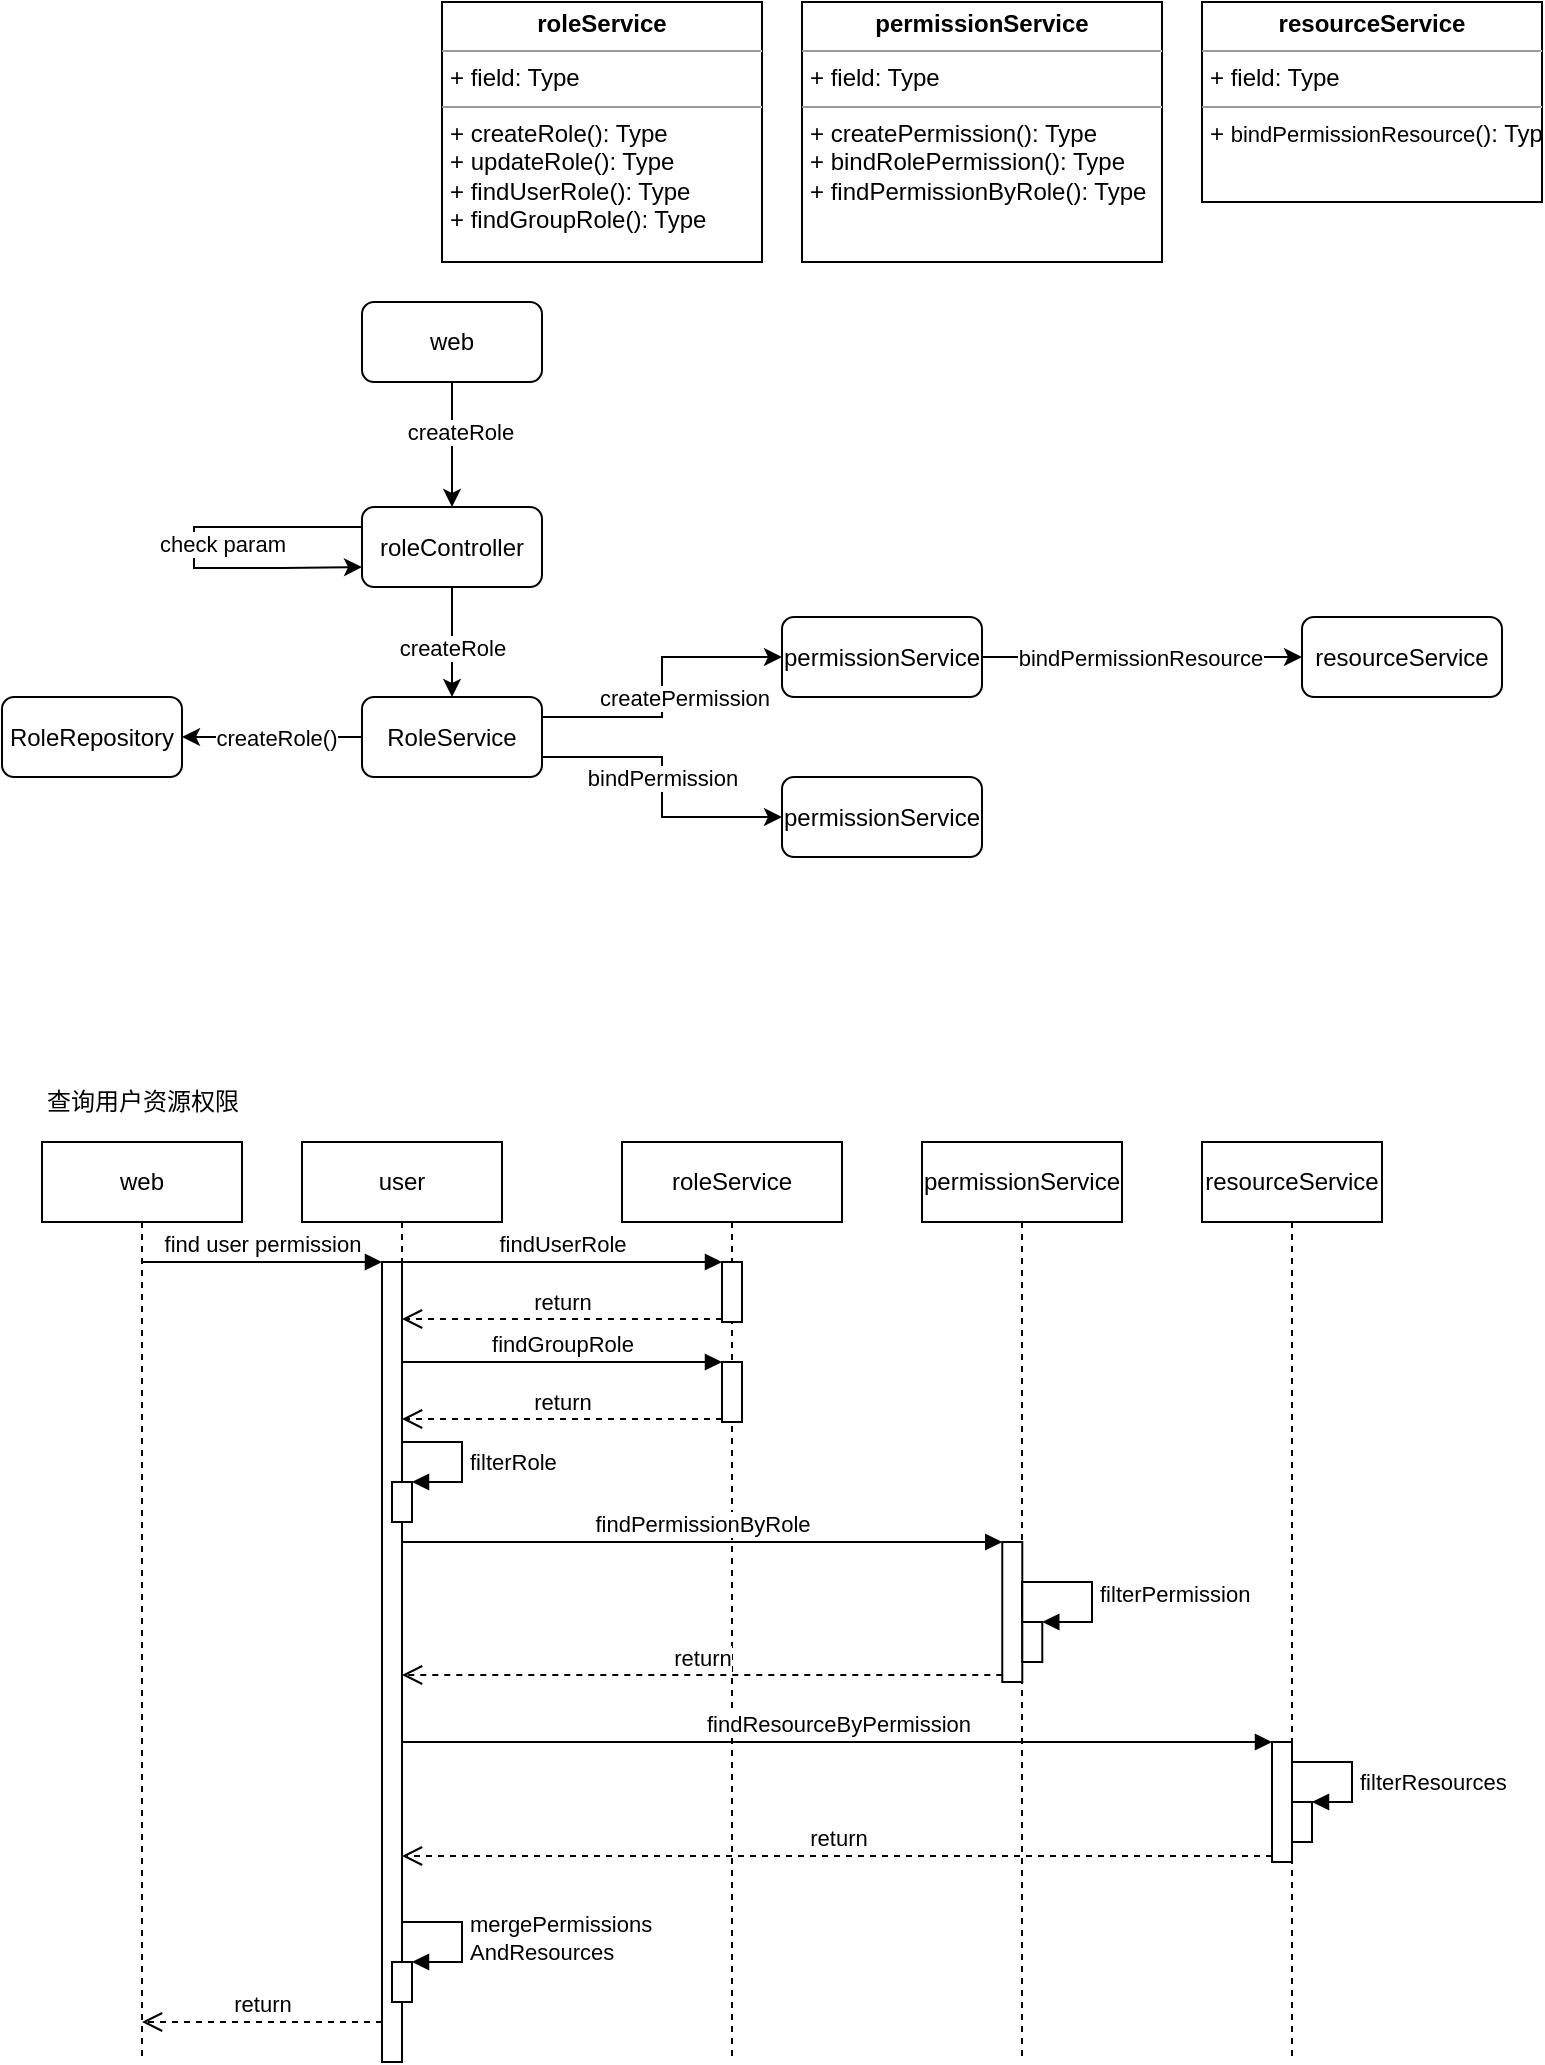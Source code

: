 <mxfile version="16.2.2" type="github">
  <diagram id="Lecb5YTUXgQ9bfZf-A8x" name="Page-1">
    <mxGraphModel dx="1358" dy="761" grid="1" gridSize="10" guides="1" tooltips="1" connect="1" arrows="1" fold="1" page="1" pageScale="1" pageWidth="827" pageHeight="1169" math="0" shadow="0">
      <root>
        <mxCell id="0" />
        <mxCell id="1" parent="0" />
        <mxCell id="Gfb8r4W2IXasRSdZ64gj-91" value="&lt;p style=&quot;margin: 0px ; margin-top: 4px ; text-align: center&quot;&gt;&lt;b&gt;permissionService&lt;/b&gt;&lt;/p&gt;&lt;hr size=&quot;1&quot;&gt;&lt;p style=&quot;margin: 0px ; margin-left: 4px&quot;&gt;+ field: Type&lt;/p&gt;&lt;hr size=&quot;1&quot;&gt;&lt;p style=&quot;margin: 0px ; margin-left: 4px&quot;&gt;+ createPermission(): Type&lt;/p&gt;&lt;p style=&quot;margin: 0px ; margin-left: 4px&quot;&gt;+ bindRolePermission(): Type&lt;br&gt;&lt;/p&gt;&lt;p style=&quot;margin: 0px ; margin-left: 4px&quot;&gt;+ findPermissionByRole(): Type&lt;br&gt;&lt;/p&gt;" style="verticalAlign=top;align=left;overflow=fill;fontSize=12;fontFamily=Helvetica;html=1;" parent="1" vertex="1">
          <mxGeometry x="430" y="10" width="180" height="130" as="geometry" />
        </mxCell>
        <mxCell id="Gfb8r4W2IXasRSdZ64gj-50" value="&lt;p style=&quot;margin: 0px ; margin-top: 4px ; text-align: center&quot;&gt;&lt;b&gt;resourceService&lt;/b&gt;&lt;/p&gt;&lt;hr size=&quot;1&quot;&gt;&lt;p style=&quot;margin: 0px ; margin-left: 4px&quot;&gt;+ field: Type&lt;/p&gt;&lt;hr size=&quot;1&quot;&gt;&lt;p style=&quot;margin: 0px ; margin-left: 4px&quot;&gt;&lt;span&gt;+&amp;nbsp;&lt;/span&gt;&lt;span style=&quot;font-size: 11px ; text-align: center ; background-color: rgb(255 , 255 , 255)&quot;&gt;bindPermissionResource&lt;/span&gt;&lt;span&gt;(): Type&lt;/span&gt;&lt;br&gt;&lt;/p&gt;" style="verticalAlign=top;align=left;overflow=fill;fontSize=12;fontFamily=Helvetica;html=1;" parent="1" vertex="1">
          <mxGeometry x="630" y="10" width="170" height="100" as="geometry" />
        </mxCell>
        <mxCell id="Gfb8r4W2IXasRSdZ64gj-131" value="&lt;p style=&quot;margin: 0px ; margin-top: 4px ; text-align: center&quot;&gt;&lt;b&gt;roleService&lt;/b&gt;&lt;/p&gt;&lt;hr size=&quot;1&quot;&gt;&lt;p style=&quot;margin: 0px ; margin-left: 4px&quot;&gt;+ field: Type&lt;/p&gt;&lt;hr size=&quot;1&quot;&gt;&lt;p style=&quot;margin: 0px ; margin-left: 4px&quot;&gt;+ createRole(): Type&lt;/p&gt;&lt;p style=&quot;margin: 0px ; margin-left: 4px&quot;&gt;+ updateRole(): Type&lt;br&gt;&lt;/p&gt;&lt;p style=&quot;margin: 0px ; margin-left: 4px&quot;&gt;+ findUserRole(): Type&lt;br&gt;&lt;/p&gt;&lt;p style=&quot;margin: 0px ; margin-left: 4px&quot;&gt;+ findGroupRole(): Type&lt;br&gt;&lt;/p&gt;" style="verticalAlign=top;align=left;overflow=fill;fontSize=12;fontFamily=Helvetica;html=1;" parent="1" vertex="1">
          <mxGeometry x="250" y="10" width="160" height="130" as="geometry" />
        </mxCell>
        <mxCell id="dYymay2B3Ynfmi_B4KFz-16" value="" style="group" vertex="1" connectable="0" parent="1">
          <mxGeometry x="30" y="160" width="750" height="277.5" as="geometry" />
        </mxCell>
        <mxCell id="Gfb8r4W2IXasRSdZ64gj-1" value="web" style="rounded=1;whiteSpace=wrap;html=1;" parent="dYymay2B3Ynfmi_B4KFz-16" vertex="1">
          <mxGeometry x="180" width="90" height="40" as="geometry" />
        </mxCell>
        <mxCell id="Gfb8r4W2IXasRSdZ64gj-68" style="edgeStyle=orthogonalEdgeStyle;rounded=0;orthogonalLoop=1;jettySize=auto;html=1;exitX=0;exitY=0.25;exitDx=0;exitDy=0;entryX=0;entryY=0.75;entryDx=0;entryDy=0;" parent="dYymay2B3Ynfmi_B4KFz-16" source="Gfb8r4W2IXasRSdZ64gj-2" target="Gfb8r4W2IXasRSdZ64gj-2" edge="1">
          <mxGeometry relative="1" as="geometry">
            <mxPoint x="140" y="110" as="targetPoint" />
            <mxPoint x="95" y="110" as="sourcePoint" />
            <Array as="points">
              <mxPoint x="96" y="113" />
              <mxPoint x="96" y="133" />
              <mxPoint x="140" y="133" />
            </Array>
          </mxGeometry>
        </mxCell>
        <mxCell id="Gfb8r4W2IXasRSdZ64gj-69" value="check param" style="edgeLabel;html=1;align=center;verticalAlign=middle;resizable=0;points=[];" parent="Gfb8r4W2IXasRSdZ64gj-68" vertex="1" connectable="0">
          <mxGeometry x="-0.204" y="-3" relative="1" as="geometry">
            <mxPoint x="5" y="11" as="offset" />
          </mxGeometry>
        </mxCell>
        <mxCell id="Gfb8r4W2IXasRSdZ64gj-2" value="roleController" style="rounded=1;whiteSpace=wrap;html=1;" parent="dYymay2B3Ynfmi_B4KFz-16" vertex="1">
          <mxGeometry x="180" y="102.5" width="90" height="40" as="geometry" />
        </mxCell>
        <mxCell id="Gfb8r4W2IXasRSdZ64gj-3" style="edgeStyle=orthogonalEdgeStyle;rounded=0;orthogonalLoop=1;jettySize=auto;html=1;exitX=0.5;exitY=1;exitDx=0;exitDy=0;entryX=0.5;entryY=0;entryDx=0;entryDy=0;" parent="dYymay2B3Ynfmi_B4KFz-16" source="Gfb8r4W2IXasRSdZ64gj-1" target="Gfb8r4W2IXasRSdZ64gj-2" edge="1">
          <mxGeometry relative="1" as="geometry" />
        </mxCell>
        <mxCell id="Gfb8r4W2IXasRSdZ64gj-4" value="createRole" style="edgeLabel;html=1;align=center;verticalAlign=middle;resizable=0;points=[];" parent="Gfb8r4W2IXasRSdZ64gj-3" vertex="1" connectable="0">
          <mxGeometry x="-0.21" relative="1" as="geometry">
            <mxPoint x="4" as="offset" />
          </mxGeometry>
        </mxCell>
        <mxCell id="Gfb8r4W2IXasRSdZ64gj-5" value="RoleService" style="rounded=1;whiteSpace=wrap;html=1;" parent="dYymay2B3Ynfmi_B4KFz-16" vertex="1">
          <mxGeometry x="180" y="197.5" width="90" height="40" as="geometry" />
        </mxCell>
        <mxCell id="Gfb8r4W2IXasRSdZ64gj-6" style="edgeStyle=orthogonalEdgeStyle;rounded=0;orthogonalLoop=1;jettySize=auto;html=1;exitX=0.5;exitY=1;exitDx=0;exitDy=0;" parent="dYymay2B3Ynfmi_B4KFz-16" source="Gfb8r4W2IXasRSdZ64gj-2" target="Gfb8r4W2IXasRSdZ64gj-5" edge="1">
          <mxGeometry relative="1" as="geometry" />
        </mxCell>
        <mxCell id="Gfb8r4W2IXasRSdZ64gj-10" value="createRole" style="edgeLabel;html=1;align=center;verticalAlign=middle;resizable=0;points=[];" parent="Gfb8r4W2IXasRSdZ64gj-6" vertex="1" connectable="0">
          <mxGeometry x="0.226" y="-3" relative="1" as="geometry">
            <mxPoint x="3" y="-3" as="offset" />
          </mxGeometry>
        </mxCell>
        <mxCell id="Gfb8r4W2IXasRSdZ64gj-11" value="RoleRepository" style="rounded=1;whiteSpace=wrap;html=1;" parent="dYymay2B3Ynfmi_B4KFz-16" vertex="1">
          <mxGeometry y="197.5" width="90" height="40" as="geometry" />
        </mxCell>
        <mxCell id="Gfb8r4W2IXasRSdZ64gj-20" style="edgeStyle=orthogonalEdgeStyle;rounded=0;orthogonalLoop=1;jettySize=auto;html=1;exitX=0;exitY=0.5;exitDx=0;exitDy=0;" parent="dYymay2B3Ynfmi_B4KFz-16" source="Gfb8r4W2IXasRSdZ64gj-5" target="Gfb8r4W2IXasRSdZ64gj-11" edge="1">
          <mxGeometry relative="1" as="geometry">
            <mxPoint x="96" y="218" as="targetPoint" />
            <Array as="points" />
          </mxGeometry>
        </mxCell>
        <mxCell id="Gfb8r4W2IXasRSdZ64gj-21" value="createRole()" style="edgeLabel;html=1;align=center;verticalAlign=middle;resizable=0;points=[];" parent="Gfb8r4W2IXasRSdZ64gj-20" vertex="1" connectable="0">
          <mxGeometry x="-0.35" y="-2" relative="1" as="geometry">
            <mxPoint x="-14" y="2" as="offset" />
          </mxGeometry>
        </mxCell>
        <mxCell id="Gfb8r4W2IXasRSdZ64gj-53" value="permissionService" style="rounded=1;whiteSpace=wrap;html=1;" parent="dYymay2B3Ynfmi_B4KFz-16" vertex="1">
          <mxGeometry x="390" y="157.5" width="100" height="40" as="geometry" />
        </mxCell>
        <mxCell id="Gfb8r4W2IXasRSdZ64gj-80" style="edgeStyle=orthogonalEdgeStyle;rounded=0;orthogonalLoop=1;jettySize=auto;html=1;exitX=1;exitY=0.25;exitDx=0;exitDy=0;entryX=0;entryY=0.5;entryDx=0;entryDy=0;" parent="dYymay2B3Ynfmi_B4KFz-16" source="Gfb8r4W2IXasRSdZ64gj-5" target="Gfb8r4W2IXasRSdZ64gj-53" edge="1">
          <mxGeometry relative="1" as="geometry">
            <mxPoint x="406" y="217.5" as="sourcePoint" />
            <mxPoint x="406" y="207" as="targetPoint" />
          </mxGeometry>
        </mxCell>
        <mxCell id="dYymay2B3Ynfmi_B4KFz-4" value="createPermission" style="edgeLabel;html=1;align=center;verticalAlign=middle;resizable=0;points=[];" vertex="1" connectable="0" parent="Gfb8r4W2IXasRSdZ64gj-80">
          <mxGeometry x="-0.233" y="1" relative="1" as="geometry">
            <mxPoint x="13" y="-9" as="offset" />
          </mxGeometry>
        </mxCell>
        <mxCell id="dYymay2B3Ynfmi_B4KFz-5" value="permissionService" style="rounded=1;whiteSpace=wrap;html=1;" vertex="1" parent="dYymay2B3Ynfmi_B4KFz-16">
          <mxGeometry x="390" y="237.5" width="100" height="40" as="geometry" />
        </mxCell>
        <mxCell id="dYymay2B3Ynfmi_B4KFz-6" style="edgeStyle=orthogonalEdgeStyle;rounded=0;orthogonalLoop=1;jettySize=auto;html=1;exitX=1;exitY=0.75;exitDx=0;exitDy=0;entryX=0;entryY=0.5;entryDx=0;entryDy=0;" edge="1" parent="dYymay2B3Ynfmi_B4KFz-16" source="Gfb8r4W2IXasRSdZ64gj-5" target="dYymay2B3Ynfmi_B4KFz-5">
          <mxGeometry relative="1" as="geometry" />
        </mxCell>
        <mxCell id="dYymay2B3Ynfmi_B4KFz-8" value="bindPermission" style="edgeLabel;html=1;align=center;verticalAlign=middle;resizable=0;points=[];" vertex="1" connectable="0" parent="dYymay2B3Ynfmi_B4KFz-6">
          <mxGeometry x="-0.393" y="-1" relative="1" as="geometry">
            <mxPoint x="14" y="9" as="offset" />
          </mxGeometry>
        </mxCell>
        <mxCell id="dYymay2B3Ynfmi_B4KFz-13" value="resourceService" style="rounded=1;whiteSpace=wrap;html=1;" vertex="1" parent="dYymay2B3Ynfmi_B4KFz-16">
          <mxGeometry x="650" y="157.5" width="100" height="40" as="geometry" />
        </mxCell>
        <mxCell id="dYymay2B3Ynfmi_B4KFz-14" style="edgeStyle=orthogonalEdgeStyle;rounded=0;orthogonalLoop=1;jettySize=auto;html=1;exitX=1;exitY=0.5;exitDx=0;exitDy=0;entryX=0;entryY=0.5;entryDx=0;entryDy=0;" edge="1" parent="dYymay2B3Ynfmi_B4KFz-16" source="Gfb8r4W2IXasRSdZ64gj-53" target="dYymay2B3Ynfmi_B4KFz-13">
          <mxGeometry relative="1" as="geometry" />
        </mxCell>
        <mxCell id="dYymay2B3Ynfmi_B4KFz-15" value="bindPermissionResource" style="edgeLabel;html=1;align=center;verticalAlign=middle;resizable=0;points=[];" vertex="1" connectable="0" parent="dYymay2B3Ynfmi_B4KFz-14">
          <mxGeometry x="-0.335" relative="1" as="geometry">
            <mxPoint x="26" as="offset" />
          </mxGeometry>
        </mxCell>
        <mxCell id="dYymay2B3Ynfmi_B4KFz-119" value="查询用户资源权限" style="text;html=1;align=center;verticalAlign=middle;resizable=0;points=[];autosize=1;strokeColor=none;fillColor=none;" vertex="1" parent="1">
          <mxGeometry x="45" y="550" width="110" height="20" as="geometry" />
        </mxCell>
        <mxCell id="dYymay2B3Ynfmi_B4KFz-87" value="web" style="shape=umlLifeline;perimeter=lifelinePerimeter;whiteSpace=wrap;html=1;container=1;collapsible=0;recursiveResize=0;outlineConnect=0;" vertex="1" parent="1">
          <mxGeometry x="50" y="580" width="100" height="460" as="geometry" />
        </mxCell>
        <mxCell id="dYymay2B3Ynfmi_B4KFz-88" value="user" style="shape=umlLifeline;perimeter=lifelinePerimeter;whiteSpace=wrap;html=1;container=1;collapsible=0;recursiveResize=0;outlineConnect=0;" vertex="1" parent="1">
          <mxGeometry x="180" y="580" width="100" height="460" as="geometry" />
        </mxCell>
        <mxCell id="dYymay2B3Ynfmi_B4KFz-92" value="" style="html=1;points=[];perimeter=orthogonalPerimeter;" vertex="1" parent="dYymay2B3Ynfmi_B4KFz-88">
          <mxGeometry x="40" y="60" width="10" height="400" as="geometry" />
        </mxCell>
        <mxCell id="dYymay2B3Ynfmi_B4KFz-105" value="" style="html=1;points=[];perimeter=orthogonalPerimeter;" vertex="1" parent="dYymay2B3Ynfmi_B4KFz-88">
          <mxGeometry x="45" y="170" width="10" height="20" as="geometry" />
        </mxCell>
        <mxCell id="dYymay2B3Ynfmi_B4KFz-106" value="&lt;span style=&quot;text-align: center&quot;&gt;filterRole&lt;/span&gt;" style="edgeStyle=orthogonalEdgeStyle;html=1;align=left;spacingLeft=2;endArrow=block;rounded=0;entryX=1;entryY=0;" edge="1" target="dYymay2B3Ynfmi_B4KFz-105" parent="dYymay2B3Ynfmi_B4KFz-88">
          <mxGeometry x="0.262" relative="1" as="geometry">
            <mxPoint x="50" y="170" as="sourcePoint" />
            <Array as="points">
              <mxPoint x="50" y="150" />
              <mxPoint x="80" y="150" />
              <mxPoint x="80" y="170" />
            </Array>
            <mxPoint as="offset" />
          </mxGeometry>
        </mxCell>
        <mxCell id="dYymay2B3Ynfmi_B4KFz-124" value="" style="html=1;points=[];perimeter=orthogonalPerimeter;" vertex="1" parent="dYymay2B3Ynfmi_B4KFz-88">
          <mxGeometry x="45" y="410" width="10" height="20" as="geometry" />
        </mxCell>
        <mxCell id="dYymay2B3Ynfmi_B4KFz-125" value="&lt;span style=&quot;text-align: center&quot;&gt;mergePermissions&lt;/span&gt;&lt;br style=&quot;text-align: center&quot;&gt;&lt;span style=&quot;text-align: center&quot;&gt;AndResources&lt;/span&gt;" style="edgeStyle=orthogonalEdgeStyle;html=1;align=left;spacingLeft=2;endArrow=block;rounded=0;entryX=1;entryY=0;" edge="1" target="dYymay2B3Ynfmi_B4KFz-124" parent="dYymay2B3Ynfmi_B4KFz-88">
          <mxGeometry relative="1" as="geometry">
            <mxPoint x="50" y="390" as="sourcePoint" />
            <Array as="points">
              <mxPoint x="80" y="390" />
            </Array>
          </mxGeometry>
        </mxCell>
        <mxCell id="dYymay2B3Ynfmi_B4KFz-89" value="roleService" style="shape=umlLifeline;perimeter=lifelinePerimeter;whiteSpace=wrap;html=1;container=1;collapsible=0;recursiveResize=0;outlineConnect=0;" vertex="1" parent="1">
          <mxGeometry x="340" y="580" width="110" height="460" as="geometry" />
        </mxCell>
        <mxCell id="dYymay2B3Ynfmi_B4KFz-95" value="" style="html=1;points=[];perimeter=orthogonalPerimeter;" vertex="1" parent="dYymay2B3Ynfmi_B4KFz-89">
          <mxGeometry x="50" y="60" width="10" height="30" as="geometry" />
        </mxCell>
        <mxCell id="dYymay2B3Ynfmi_B4KFz-98" value="" style="html=1;points=[];perimeter=orthogonalPerimeter;" vertex="1" parent="dYymay2B3Ynfmi_B4KFz-89">
          <mxGeometry x="50.0" y="110" width="10" height="30" as="geometry" />
        </mxCell>
        <mxCell id="dYymay2B3Ynfmi_B4KFz-90" value="permissionService" style="shape=umlLifeline;perimeter=lifelinePerimeter;whiteSpace=wrap;html=1;container=1;collapsible=0;recursiveResize=0;outlineConnect=0;" vertex="1" parent="1">
          <mxGeometry x="490" y="580" width="100" height="460" as="geometry" />
        </mxCell>
        <mxCell id="dYymay2B3Ynfmi_B4KFz-107" value="" style="html=1;points=[];perimeter=orthogonalPerimeter;" vertex="1" parent="dYymay2B3Ynfmi_B4KFz-90">
          <mxGeometry x="40.14" y="200" width="10" height="70" as="geometry" />
        </mxCell>
        <mxCell id="dYymay2B3Ynfmi_B4KFz-110" value="" style="html=1;points=[];perimeter=orthogonalPerimeter;" vertex="1" parent="dYymay2B3Ynfmi_B4KFz-90">
          <mxGeometry x="50.14" y="240.0" width="10" height="20" as="geometry" />
        </mxCell>
        <mxCell id="dYymay2B3Ynfmi_B4KFz-111" value="&lt;span style=&quot;text-align: center&quot;&gt;filterPermission&lt;/span&gt;" style="edgeStyle=orthogonalEdgeStyle;html=1;align=left;spacingLeft=2;endArrow=block;rounded=0;entryX=1;entryY=0;" edge="1" parent="dYymay2B3Ynfmi_B4KFz-90" target="dYymay2B3Ynfmi_B4KFz-110">
          <mxGeometry x="0.262" relative="1" as="geometry">
            <mxPoint x="55.14" y="240.0" as="sourcePoint" />
            <Array as="points">
              <mxPoint x="50" y="240" />
              <mxPoint x="50" y="220" />
              <mxPoint x="85" y="220" />
              <mxPoint x="85" y="240" />
            </Array>
            <mxPoint as="offset" />
          </mxGeometry>
        </mxCell>
        <mxCell id="dYymay2B3Ynfmi_B4KFz-91" value="resourceService" style="shape=umlLifeline;perimeter=lifelinePerimeter;whiteSpace=wrap;html=1;container=1;collapsible=0;recursiveResize=0;outlineConnect=0;" vertex="1" parent="1">
          <mxGeometry x="630" y="580" width="90" height="460" as="geometry" />
        </mxCell>
        <mxCell id="dYymay2B3Ynfmi_B4KFz-112" value="" style="html=1;points=[];perimeter=orthogonalPerimeter;" vertex="1" parent="dYymay2B3Ynfmi_B4KFz-91">
          <mxGeometry x="35" y="300" width="10" height="60" as="geometry" />
        </mxCell>
        <mxCell id="dYymay2B3Ynfmi_B4KFz-128" value="" style="html=1;points=[];perimeter=orthogonalPerimeter;" vertex="1" parent="dYymay2B3Ynfmi_B4KFz-91">
          <mxGeometry x="45" y="330" width="10" height="20" as="geometry" />
        </mxCell>
        <mxCell id="dYymay2B3Ynfmi_B4KFz-129" value="filterResources" style="edgeStyle=orthogonalEdgeStyle;html=1;align=left;spacingLeft=2;endArrow=block;rounded=0;entryX=1;entryY=0;" edge="1" target="dYymay2B3Ynfmi_B4KFz-128" parent="dYymay2B3Ynfmi_B4KFz-91">
          <mxGeometry x="0.249" relative="1" as="geometry">
            <mxPoint x="45" y="320" as="sourcePoint" />
            <Array as="points">
              <mxPoint x="45" y="310" />
              <mxPoint x="75" y="310" />
              <mxPoint x="75" y="330" />
            </Array>
            <mxPoint as="offset" />
          </mxGeometry>
        </mxCell>
        <mxCell id="dYymay2B3Ynfmi_B4KFz-93" value="find user permission" style="html=1;verticalAlign=bottom;endArrow=block;entryX=0;entryY=0;rounded=0;" edge="1" target="dYymay2B3Ynfmi_B4KFz-92" parent="1" source="dYymay2B3Ynfmi_B4KFz-87">
          <mxGeometry relative="1" as="geometry">
            <mxPoint x="150" y="640" as="sourcePoint" />
          </mxGeometry>
        </mxCell>
        <mxCell id="dYymay2B3Ynfmi_B4KFz-94" value="return" style="html=1;verticalAlign=bottom;endArrow=open;dashed=1;endSize=8;exitX=0;exitY=0.95;rounded=0;" edge="1" source="dYymay2B3Ynfmi_B4KFz-92" parent="1" target="dYymay2B3Ynfmi_B4KFz-87">
          <mxGeometry relative="1" as="geometry">
            <mxPoint x="150" y="716" as="targetPoint" />
          </mxGeometry>
        </mxCell>
        <mxCell id="dYymay2B3Ynfmi_B4KFz-96" value="findUserRole" style="html=1;verticalAlign=bottom;endArrow=block;entryX=0;entryY=0;rounded=0;" edge="1" target="dYymay2B3Ynfmi_B4KFz-95" parent="1" source="dYymay2B3Ynfmi_B4KFz-88">
          <mxGeometry relative="1" as="geometry">
            <mxPoint x="270" y="640" as="sourcePoint" />
          </mxGeometry>
        </mxCell>
        <mxCell id="dYymay2B3Ynfmi_B4KFz-97" value="return" style="html=1;verticalAlign=bottom;endArrow=open;dashed=1;endSize=8;exitX=0;exitY=0.95;rounded=0;" edge="1" source="dYymay2B3Ynfmi_B4KFz-95" parent="1" target="dYymay2B3Ynfmi_B4KFz-88">
          <mxGeometry relative="1" as="geometry">
            <mxPoint x="270" y="716" as="targetPoint" />
          </mxGeometry>
        </mxCell>
        <mxCell id="dYymay2B3Ynfmi_B4KFz-108" value="findPermissionByRole" style="html=1;verticalAlign=bottom;endArrow=block;entryX=0;entryY=0;rounded=0;" edge="1" parent="1" target="dYymay2B3Ynfmi_B4KFz-107">
          <mxGeometry relative="1" as="geometry">
            <mxPoint x="229.929" y="780" as="sourcePoint" />
          </mxGeometry>
        </mxCell>
        <mxCell id="dYymay2B3Ynfmi_B4KFz-109" value="return" style="html=1;verticalAlign=bottom;endArrow=open;dashed=1;endSize=8;exitX=0;exitY=0.95;rounded=0;" edge="1" parent="1" source="dYymay2B3Ynfmi_B4KFz-107" target="dYymay2B3Ynfmi_B4KFz-88">
          <mxGeometry relative="1" as="geometry">
            <mxPoint x="350.069" y="808.5" as="targetPoint" />
          </mxGeometry>
        </mxCell>
        <mxCell id="dYymay2B3Ynfmi_B4KFz-113" value="findResourceByPermission" style="html=1;verticalAlign=bottom;endArrow=block;entryX=0;entryY=0;rounded=0;" edge="1" parent="1" target="dYymay2B3Ynfmi_B4KFz-112" source="dYymay2B3Ynfmi_B4KFz-88">
          <mxGeometry relative="1" as="geometry">
            <mxPoint x="349.899" y="870" as="sourcePoint" />
          </mxGeometry>
        </mxCell>
        <mxCell id="dYymay2B3Ynfmi_B4KFz-114" value="return" style="html=1;verticalAlign=bottom;endArrow=open;dashed=1;endSize=8;exitX=0;exitY=0.95;rounded=0;" edge="1" parent="1" source="dYymay2B3Ynfmi_B4KFz-112" target="dYymay2B3Ynfmi_B4KFz-88">
          <mxGeometry relative="1" as="geometry">
            <mxPoint x="349.899" y="898.5" as="targetPoint" />
          </mxGeometry>
        </mxCell>
        <mxCell id="dYymay2B3Ynfmi_B4KFz-99" value="findGroupRole" style="html=1;verticalAlign=bottom;endArrow=block;entryX=0;entryY=0;rounded=0;" edge="1" parent="1" target="dYymay2B3Ynfmi_B4KFz-98" source="dYymay2B3Ynfmi_B4KFz-88">
          <mxGeometry relative="1" as="geometry">
            <mxPoint x="269.999" y="690" as="sourcePoint" />
          </mxGeometry>
        </mxCell>
        <mxCell id="dYymay2B3Ynfmi_B4KFz-100" value="return" style="html=1;verticalAlign=bottom;endArrow=open;dashed=1;endSize=8;exitX=0;exitY=0.95;rounded=0;" edge="1" parent="1" source="dYymay2B3Ynfmi_B4KFz-98" target="dYymay2B3Ynfmi_B4KFz-88">
          <mxGeometry relative="1" as="geometry">
            <mxPoint x="269.999" y="718.5" as="targetPoint" />
          </mxGeometry>
        </mxCell>
      </root>
    </mxGraphModel>
  </diagram>
</mxfile>
